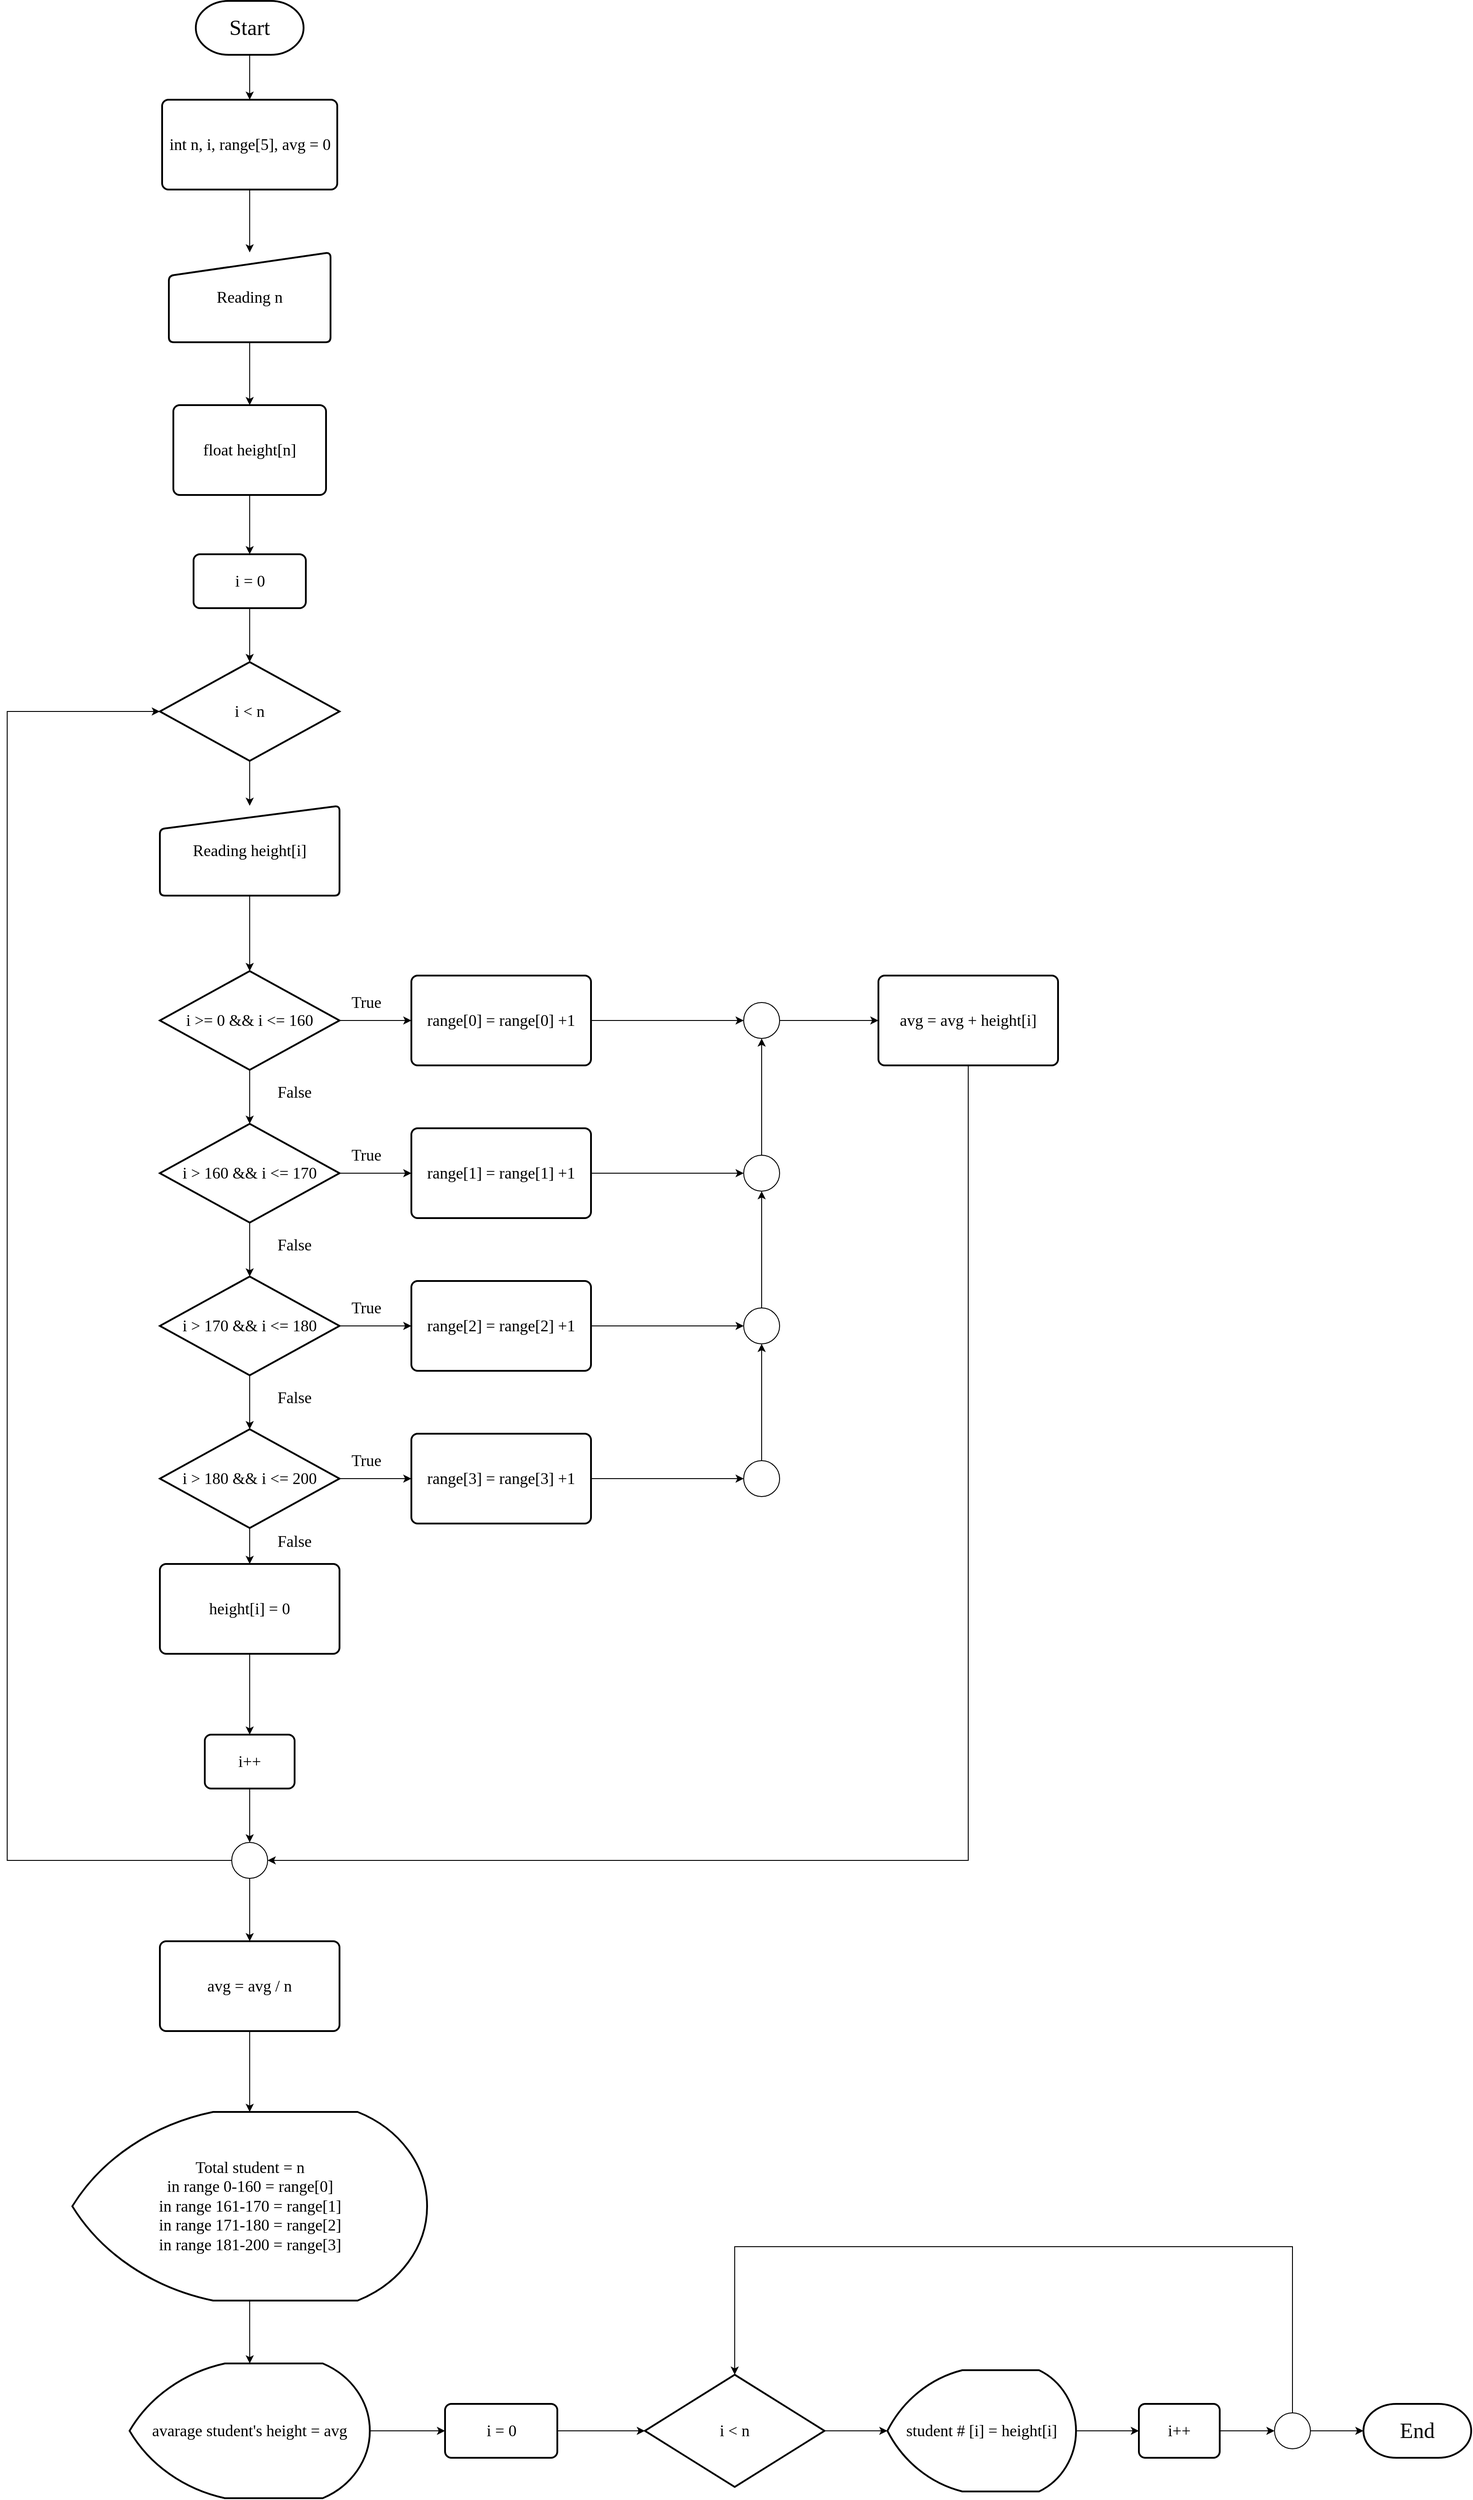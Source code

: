 <mxfile version="20.1.1" type="github">
  <diagram id="wp_xYZn4VHThL3dPTbGy" name="Page-1">
    <mxGraphModel dx="3792" dy="1643" grid="1" gridSize="10" guides="1" tooltips="1" connect="1" arrows="1" fold="1" page="1" pageScale="1" pageWidth="827" pageHeight="1169" math="0" shadow="0">
      <root>
        <mxCell id="0" />
        <mxCell id="1" parent="0" />
        <mxCell id="sDerq0rX48A-iTbsA8gS-17" value="" style="edgeStyle=orthogonalEdgeStyle;rounded=0;orthogonalLoop=1;jettySize=auto;html=1;fontFamily=Kanit;fontSource=https%3A%2F%2Ffonts.googleapis.com%2Fcss%3Ffamily%3DKanit;fontSize=18;" edge="1" parent="1" source="GzxjLerJVdwIG-m4BnVG-1" target="sDerq0rX48A-iTbsA8gS-16">
          <mxGeometry relative="1" as="geometry" />
        </mxCell>
        <mxCell id="GzxjLerJVdwIG-m4BnVG-1" value="&lt;font style=&quot;font-size: 24px;&quot; data-font-src=&quot;https://fonts.googleapis.com/css?family=Kanit&quot; face=&quot;Kanit&quot;&gt;Start&lt;/font&gt;" style="strokeWidth=2;html=1;shape=mxgraph.flowchart.terminator;whiteSpace=wrap;" parent="1" vertex="1">
          <mxGeometry x="20" y="20" width="120" height="60" as="geometry" />
        </mxCell>
        <mxCell id="sDerq0rX48A-iTbsA8gS-19" value="" style="edgeStyle=orthogonalEdgeStyle;rounded=0;orthogonalLoop=1;jettySize=auto;html=1;fontFamily=Kanit;fontSource=https%3A%2F%2Ffonts.googleapis.com%2Fcss%3Ffamily%3DKanit;fontSize=18;" edge="1" parent="1" source="sDerq0rX48A-iTbsA8gS-16">
          <mxGeometry relative="1" as="geometry">
            <mxPoint x="80" y="300" as="targetPoint" />
          </mxGeometry>
        </mxCell>
        <mxCell id="sDerq0rX48A-iTbsA8gS-16" value="int n, i, range[5], avg = 0" style="rounded=1;whiteSpace=wrap;html=1;absoluteArcSize=1;arcSize=14;strokeWidth=2;fontFamily=Kanit;fontSource=https%3A%2F%2Ffonts.googleapis.com%2Fcss%3Ffamily%3DKanit;fontSize=18;" vertex="1" parent="1">
          <mxGeometry x="-17.5" y="130" width="195" height="100" as="geometry" />
        </mxCell>
        <mxCell id="sDerq0rX48A-iTbsA8gS-22" value="" style="edgeStyle=orthogonalEdgeStyle;rounded=0;orthogonalLoop=1;jettySize=auto;html=1;fontFamily=Kanit;fontSource=https%3A%2F%2Ffonts.googleapis.com%2Fcss%3Ffamily%3DKanit;fontSize=18;" edge="1" parent="1" source="sDerq0rX48A-iTbsA8gS-20" target="sDerq0rX48A-iTbsA8gS-21">
          <mxGeometry relative="1" as="geometry" />
        </mxCell>
        <mxCell id="sDerq0rX48A-iTbsA8gS-20" value="Reading n" style="html=1;strokeWidth=2;shape=manualInput;whiteSpace=wrap;rounded=1;size=26;arcSize=11;fontFamily=Kanit;fontSource=https%3A%2F%2Ffonts.googleapis.com%2Fcss%3Ffamily%3DKanit;fontSize=18;" vertex="1" parent="1">
          <mxGeometry x="-10" y="300" width="180" height="100" as="geometry" />
        </mxCell>
        <mxCell id="sDerq0rX48A-iTbsA8gS-24" value="" style="edgeStyle=orthogonalEdgeStyle;rounded=0;orthogonalLoop=1;jettySize=auto;html=1;fontFamily=Kanit;fontSource=https%3A%2F%2Ffonts.googleapis.com%2Fcss%3Ffamily%3DKanit;fontSize=18;" edge="1" parent="1" source="sDerq0rX48A-iTbsA8gS-21" target="sDerq0rX48A-iTbsA8gS-23">
          <mxGeometry relative="1" as="geometry" />
        </mxCell>
        <mxCell id="sDerq0rX48A-iTbsA8gS-21" value="float height[n]" style="rounded=1;whiteSpace=wrap;html=1;absoluteArcSize=1;arcSize=14;strokeWidth=2;fontFamily=Kanit;fontSource=https%3A%2F%2Ffonts.googleapis.com%2Fcss%3Ffamily%3DKanit;fontSize=18;" vertex="1" parent="1">
          <mxGeometry x="-5" y="470" width="170" height="100" as="geometry" />
        </mxCell>
        <mxCell id="sDerq0rX48A-iTbsA8gS-28" value="" style="edgeStyle=orthogonalEdgeStyle;rounded=0;orthogonalLoop=1;jettySize=auto;html=1;fontFamily=Kanit;fontSource=https%3A%2F%2Ffonts.googleapis.com%2Fcss%3Ffamily%3DKanit;fontSize=18;" edge="1" parent="1" source="sDerq0rX48A-iTbsA8gS-23" target="sDerq0rX48A-iTbsA8gS-27">
          <mxGeometry relative="1" as="geometry" />
        </mxCell>
        <mxCell id="sDerq0rX48A-iTbsA8gS-23" value="i = 0" style="rounded=1;whiteSpace=wrap;html=1;absoluteArcSize=1;arcSize=14;strokeWidth=2;fontFamily=Kanit;fontSource=https%3A%2F%2Ffonts.googleapis.com%2Fcss%3Ffamily%3DKanit;fontSize=18;" vertex="1" parent="1">
          <mxGeometry x="17.5" y="636" width="125" height="60" as="geometry" />
        </mxCell>
        <mxCell id="sDerq0rX48A-iTbsA8gS-31" value="" style="edgeStyle=orthogonalEdgeStyle;rounded=0;orthogonalLoop=1;jettySize=auto;html=1;fontFamily=Kanit;fontSource=https%3A%2F%2Ffonts.googleapis.com%2Fcss%3Ffamily%3DKanit;fontSize=18;" edge="1" parent="1" source="sDerq0rX48A-iTbsA8gS-27" target="sDerq0rX48A-iTbsA8gS-30">
          <mxGeometry relative="1" as="geometry" />
        </mxCell>
        <mxCell id="sDerq0rX48A-iTbsA8gS-27" value="i &amp;lt; n" style="strokeWidth=2;html=1;shape=mxgraph.flowchart.decision;whiteSpace=wrap;fontFamily=Kanit;fontSource=https%3A%2F%2Ffonts.googleapis.com%2Fcss%3Ffamily%3DKanit;fontSize=18;" vertex="1" parent="1">
          <mxGeometry x="-20" y="756" width="200" height="110" as="geometry" />
        </mxCell>
        <mxCell id="sDerq0rX48A-iTbsA8gS-34" value="" style="edgeStyle=orthogonalEdgeStyle;rounded=0;orthogonalLoop=1;jettySize=auto;html=1;fontFamily=Kanit;fontSource=https%3A%2F%2Ffonts.googleapis.com%2Fcss%3Ffamily%3DKanit;fontSize=18;" edge="1" parent="1" source="sDerq0rX48A-iTbsA8gS-30">
          <mxGeometry relative="1" as="geometry">
            <mxPoint x="80" y="1100" as="targetPoint" />
          </mxGeometry>
        </mxCell>
        <mxCell id="sDerq0rX48A-iTbsA8gS-30" value="Reading height[i]" style="html=1;strokeWidth=2;shape=manualInput;whiteSpace=wrap;rounded=1;size=26;arcSize=11;fontFamily=Kanit;fontSource=https%3A%2F%2Ffonts.googleapis.com%2Fcss%3Ffamily%3DKanit;fontSize=18;" vertex="1" parent="1">
          <mxGeometry x="-20" y="916" width="200" height="100" as="geometry" />
        </mxCell>
        <mxCell id="sDerq0rX48A-iTbsA8gS-44" value="" style="edgeStyle=orthogonalEdgeStyle;rounded=0;orthogonalLoop=1;jettySize=auto;html=1;fontFamily=Kanit;fontSource=https%3A%2F%2Ffonts.googleapis.com%2Fcss%3Ffamily%3DKanit;fontSize=18;" edge="1" parent="1" source="sDerq0rX48A-iTbsA8gS-42" target="sDerq0rX48A-iTbsA8gS-43">
          <mxGeometry relative="1" as="geometry" />
        </mxCell>
        <mxCell id="sDerq0rX48A-iTbsA8gS-56" value="" style="edgeStyle=orthogonalEdgeStyle;rounded=0;orthogonalLoop=1;jettySize=auto;html=1;fontFamily=Kanit;fontSource=https%3A%2F%2Ffonts.googleapis.com%2Fcss%3Ffamily%3DKanit;fontSize=18;" edge="1" parent="1" source="sDerq0rX48A-iTbsA8gS-42" target="sDerq0rX48A-iTbsA8gS-49">
          <mxGeometry relative="1" as="geometry" />
        </mxCell>
        <mxCell id="sDerq0rX48A-iTbsA8gS-42" value="i &amp;gt;= 0 &amp;amp;&amp;amp; i &amp;lt;= 160" style="strokeWidth=2;html=1;shape=mxgraph.flowchart.decision;whiteSpace=wrap;fontFamily=Kanit;fontSource=https%3A%2F%2Ffonts.googleapis.com%2Fcss%3Ffamily%3DKanit;fontSize=18;" vertex="1" parent="1">
          <mxGeometry x="-20" y="1100" width="200" height="110" as="geometry" />
        </mxCell>
        <mxCell id="sDerq0rX48A-iTbsA8gS-46" value="" style="edgeStyle=orthogonalEdgeStyle;rounded=0;orthogonalLoop=1;jettySize=auto;html=1;fontFamily=Kanit;fontSource=https%3A%2F%2Ffonts.googleapis.com%2Fcss%3Ffamily%3DKanit;fontSize=18;" edge="1" parent="1" source="sDerq0rX48A-iTbsA8gS-43" target="sDerq0rX48A-iTbsA8gS-45">
          <mxGeometry relative="1" as="geometry" />
        </mxCell>
        <mxCell id="sDerq0rX48A-iTbsA8gS-55" value="" style="edgeStyle=orthogonalEdgeStyle;rounded=0;orthogonalLoop=1;jettySize=auto;html=1;fontFamily=Kanit;fontSource=https%3A%2F%2Ffonts.googleapis.com%2Fcss%3Ffamily%3DKanit;fontSize=18;" edge="1" parent="1" source="sDerq0rX48A-iTbsA8gS-43">
          <mxGeometry relative="1" as="geometry">
            <mxPoint x="260" y="1325" as="targetPoint" />
          </mxGeometry>
        </mxCell>
        <mxCell id="sDerq0rX48A-iTbsA8gS-43" value="i &amp;gt; 160 &amp;amp;&amp;amp; i &amp;lt;= 170" style="strokeWidth=2;html=1;shape=mxgraph.flowchart.decision;whiteSpace=wrap;fontFamily=Kanit;fontSource=https%3A%2F%2Ffonts.googleapis.com%2Fcss%3Ffamily%3DKanit;fontSize=18;" vertex="1" parent="1">
          <mxGeometry x="-20" y="1270" width="200" height="110" as="geometry" />
        </mxCell>
        <mxCell id="sDerq0rX48A-iTbsA8gS-48" value="" style="edgeStyle=orthogonalEdgeStyle;rounded=0;orthogonalLoop=1;jettySize=auto;html=1;fontFamily=Kanit;fontSource=https%3A%2F%2Ffonts.googleapis.com%2Fcss%3Ffamily%3DKanit;fontSize=18;" edge="1" parent="1" source="sDerq0rX48A-iTbsA8gS-45" target="sDerq0rX48A-iTbsA8gS-47">
          <mxGeometry relative="1" as="geometry" />
        </mxCell>
        <mxCell id="sDerq0rX48A-iTbsA8gS-54" value="" style="edgeStyle=orthogonalEdgeStyle;rounded=0;orthogonalLoop=1;jettySize=auto;html=1;fontFamily=Kanit;fontSource=https%3A%2F%2Ffonts.googleapis.com%2Fcss%3Ffamily%3DKanit;fontSize=18;" edge="1" parent="1" source="sDerq0rX48A-iTbsA8gS-45">
          <mxGeometry relative="1" as="geometry">
            <mxPoint x="260" y="1495" as="targetPoint" />
          </mxGeometry>
        </mxCell>
        <mxCell id="sDerq0rX48A-iTbsA8gS-45" value="i &amp;gt; 170 &amp;amp;&amp;amp; i &amp;lt;= 180" style="strokeWidth=2;html=1;shape=mxgraph.flowchart.decision;whiteSpace=wrap;fontFamily=Kanit;fontSource=https%3A%2F%2Ffonts.googleapis.com%2Fcss%3Ffamily%3DKanit;fontSize=18;" vertex="1" parent="1">
          <mxGeometry x="-20" y="1440" width="200" height="110" as="geometry" />
        </mxCell>
        <mxCell id="sDerq0rX48A-iTbsA8gS-53" value="" style="edgeStyle=orthogonalEdgeStyle;rounded=0;orthogonalLoop=1;jettySize=auto;html=1;fontFamily=Kanit;fontSource=https%3A%2F%2Ffonts.googleapis.com%2Fcss%3Ffamily%3DKanit;fontSize=18;" edge="1" parent="1" source="sDerq0rX48A-iTbsA8gS-47">
          <mxGeometry relative="1" as="geometry">
            <mxPoint x="260" y="1665" as="targetPoint" />
          </mxGeometry>
        </mxCell>
        <mxCell id="sDerq0rX48A-iTbsA8gS-75" value="" style="edgeStyle=orthogonalEdgeStyle;rounded=0;orthogonalLoop=1;jettySize=auto;html=1;fontFamily=Kanit;fontSource=https%3A%2F%2Ffonts.googleapis.com%2Fcss%3Ffamily%3DKanit;fontSize=18;" edge="1" parent="1" source="sDerq0rX48A-iTbsA8gS-47" target="sDerq0rX48A-iTbsA8gS-74">
          <mxGeometry relative="1" as="geometry" />
        </mxCell>
        <mxCell id="sDerq0rX48A-iTbsA8gS-47" value="i &amp;gt; 180 &amp;amp;&amp;amp; i &amp;lt;= 200" style="strokeWidth=2;html=1;shape=mxgraph.flowchart.decision;whiteSpace=wrap;fontFamily=Kanit;fontSource=https%3A%2F%2Ffonts.googleapis.com%2Fcss%3Ffamily%3DKanit;fontSize=18;" vertex="1" parent="1">
          <mxGeometry x="-20" y="1610" width="200" height="110" as="geometry" />
        </mxCell>
        <mxCell id="sDerq0rX48A-iTbsA8gS-68" style="edgeStyle=orthogonalEdgeStyle;rounded=0;orthogonalLoop=1;jettySize=auto;html=1;entryX=0;entryY=0.5;entryDx=0;entryDy=0;entryPerimeter=0;fontFamily=Kanit;fontSource=https%3A%2F%2Ffonts.googleapis.com%2Fcss%3Ffamily%3DKanit;fontSize=18;" edge="1" parent="1" source="sDerq0rX48A-iTbsA8gS-49" target="sDerq0rX48A-iTbsA8gS-60">
          <mxGeometry relative="1" as="geometry" />
        </mxCell>
        <mxCell id="sDerq0rX48A-iTbsA8gS-49" value="range[0] = range[0] +1" style="rounded=1;whiteSpace=wrap;html=1;absoluteArcSize=1;arcSize=14;strokeWidth=2;fontFamily=Kanit;fontSource=https%3A%2F%2Ffonts.googleapis.com%2Fcss%3Ffamily%3DKanit;fontSize=18;" vertex="1" parent="1">
          <mxGeometry x="260" y="1105" width="200" height="100" as="geometry" />
        </mxCell>
        <mxCell id="sDerq0rX48A-iTbsA8gS-70" style="edgeStyle=orthogonalEdgeStyle;rounded=0;orthogonalLoop=1;jettySize=auto;html=1;entryX=0;entryY=0.5;entryDx=0;entryDy=0;entryPerimeter=0;fontFamily=Kanit;fontSource=https%3A%2F%2Ffonts.googleapis.com%2Fcss%3Ffamily%3DKanit;fontSize=18;" edge="1" parent="1" source="sDerq0rX48A-iTbsA8gS-57" target="sDerq0rX48A-iTbsA8gS-63">
          <mxGeometry relative="1" as="geometry" />
        </mxCell>
        <mxCell id="sDerq0rX48A-iTbsA8gS-57" value="range[2] = range[2] +1" style="rounded=1;whiteSpace=wrap;html=1;absoluteArcSize=1;arcSize=14;strokeWidth=2;fontFamily=Kanit;fontSource=https%3A%2F%2Ffonts.googleapis.com%2Fcss%3Ffamily%3DKanit;fontSize=18;" vertex="1" parent="1">
          <mxGeometry x="260" y="1445" width="200" height="100" as="geometry" />
        </mxCell>
        <mxCell id="sDerq0rX48A-iTbsA8gS-69" style="edgeStyle=orthogonalEdgeStyle;rounded=0;orthogonalLoop=1;jettySize=auto;html=1;entryX=0;entryY=0.5;entryDx=0;entryDy=0;entryPerimeter=0;fontFamily=Kanit;fontSource=https%3A%2F%2Ffonts.googleapis.com%2Fcss%3Ffamily%3DKanit;fontSize=18;" edge="1" parent="1" source="sDerq0rX48A-iTbsA8gS-58" target="sDerq0rX48A-iTbsA8gS-62">
          <mxGeometry relative="1" as="geometry" />
        </mxCell>
        <mxCell id="sDerq0rX48A-iTbsA8gS-58" value="range[1] = range[1] +1" style="rounded=1;whiteSpace=wrap;html=1;absoluteArcSize=1;arcSize=14;strokeWidth=2;fontFamily=Kanit;fontSource=https%3A%2F%2Ffonts.googleapis.com%2Fcss%3Ffamily%3DKanit;fontSize=18;" vertex="1" parent="1">
          <mxGeometry x="260" y="1275" width="200" height="100" as="geometry" />
        </mxCell>
        <mxCell id="sDerq0rX48A-iTbsA8gS-71" style="edgeStyle=orthogonalEdgeStyle;rounded=0;orthogonalLoop=1;jettySize=auto;html=1;entryX=0;entryY=0.5;entryDx=0;entryDy=0;entryPerimeter=0;fontFamily=Kanit;fontSource=https%3A%2F%2Ffonts.googleapis.com%2Fcss%3Ffamily%3DKanit;fontSize=18;" edge="1" parent="1" source="sDerq0rX48A-iTbsA8gS-59" target="sDerq0rX48A-iTbsA8gS-64">
          <mxGeometry relative="1" as="geometry" />
        </mxCell>
        <mxCell id="sDerq0rX48A-iTbsA8gS-59" value="range[3] = range[3] +1" style="rounded=1;whiteSpace=wrap;html=1;absoluteArcSize=1;arcSize=14;strokeWidth=2;fontFamily=Kanit;fontSource=https%3A%2F%2Ffonts.googleapis.com%2Fcss%3Ffamily%3DKanit;fontSize=18;" vertex="1" parent="1">
          <mxGeometry x="260" y="1615" width="200" height="100" as="geometry" />
        </mxCell>
        <mxCell id="sDerq0rX48A-iTbsA8gS-73" value="" style="edgeStyle=orthogonalEdgeStyle;rounded=0;orthogonalLoop=1;jettySize=auto;html=1;fontFamily=Kanit;fontSource=https%3A%2F%2Ffonts.googleapis.com%2Fcss%3Ffamily%3DKanit;fontSize=18;" edge="1" parent="1" source="sDerq0rX48A-iTbsA8gS-60" target="sDerq0rX48A-iTbsA8gS-72">
          <mxGeometry relative="1" as="geometry" />
        </mxCell>
        <mxCell id="sDerq0rX48A-iTbsA8gS-60" value="" style="verticalLabelPosition=bottom;verticalAlign=top;html=1;shape=mxgraph.flowchart.on-page_reference;fontFamily=Kanit;fontSource=https%3A%2F%2Ffonts.googleapis.com%2Fcss%3Ffamily%3DKanit;fontSize=18;" vertex="1" parent="1">
          <mxGeometry x="630" y="1135" width="40" height="40" as="geometry" />
        </mxCell>
        <mxCell id="sDerq0rX48A-iTbsA8gS-67" style="edgeStyle=orthogonalEdgeStyle;rounded=0;orthogonalLoop=1;jettySize=auto;html=1;entryX=0.5;entryY=1;entryDx=0;entryDy=0;entryPerimeter=0;fontFamily=Kanit;fontSource=https%3A%2F%2Ffonts.googleapis.com%2Fcss%3Ffamily%3DKanit;fontSize=18;" edge="1" parent="1" source="sDerq0rX48A-iTbsA8gS-62" target="sDerq0rX48A-iTbsA8gS-60">
          <mxGeometry relative="1" as="geometry" />
        </mxCell>
        <mxCell id="sDerq0rX48A-iTbsA8gS-62" value="" style="verticalLabelPosition=bottom;verticalAlign=top;html=1;shape=mxgraph.flowchart.on-page_reference;fontFamily=Kanit;fontSource=https%3A%2F%2Ffonts.googleapis.com%2Fcss%3Ffamily%3DKanit;fontSize=18;" vertex="1" parent="1">
          <mxGeometry x="630" y="1305" width="40" height="40" as="geometry" />
        </mxCell>
        <mxCell id="sDerq0rX48A-iTbsA8gS-66" style="edgeStyle=orthogonalEdgeStyle;rounded=0;orthogonalLoop=1;jettySize=auto;html=1;entryX=0.5;entryY=1;entryDx=0;entryDy=0;entryPerimeter=0;fontFamily=Kanit;fontSource=https%3A%2F%2Ffonts.googleapis.com%2Fcss%3Ffamily%3DKanit;fontSize=18;" edge="1" parent="1" source="sDerq0rX48A-iTbsA8gS-63" target="sDerq0rX48A-iTbsA8gS-62">
          <mxGeometry relative="1" as="geometry" />
        </mxCell>
        <mxCell id="sDerq0rX48A-iTbsA8gS-63" value="" style="verticalLabelPosition=bottom;verticalAlign=top;html=1;shape=mxgraph.flowchart.on-page_reference;fontFamily=Kanit;fontSource=https%3A%2F%2Ffonts.googleapis.com%2Fcss%3Ffamily%3DKanit;fontSize=18;" vertex="1" parent="1">
          <mxGeometry x="630" y="1475" width="40" height="40" as="geometry" />
        </mxCell>
        <mxCell id="sDerq0rX48A-iTbsA8gS-65" style="edgeStyle=orthogonalEdgeStyle;rounded=0;orthogonalLoop=1;jettySize=auto;html=1;entryX=0.5;entryY=1;entryDx=0;entryDy=0;entryPerimeter=0;fontFamily=Kanit;fontSource=https%3A%2F%2Ffonts.googleapis.com%2Fcss%3Ffamily%3DKanit;fontSize=18;" edge="1" parent="1" source="sDerq0rX48A-iTbsA8gS-64" target="sDerq0rX48A-iTbsA8gS-63">
          <mxGeometry relative="1" as="geometry" />
        </mxCell>
        <mxCell id="sDerq0rX48A-iTbsA8gS-64" value="" style="verticalLabelPosition=bottom;verticalAlign=top;html=1;shape=mxgraph.flowchart.on-page_reference;fontFamily=Kanit;fontSource=https%3A%2F%2Ffonts.googleapis.com%2Fcss%3Ffamily%3DKanit;fontSize=18;" vertex="1" parent="1">
          <mxGeometry x="630" y="1645" width="40" height="40" as="geometry" />
        </mxCell>
        <mxCell id="sDerq0rX48A-iTbsA8gS-78" style="edgeStyle=orthogonalEdgeStyle;rounded=0;orthogonalLoop=1;jettySize=auto;html=1;entryX=1;entryY=0.5;entryDx=0;entryDy=0;entryPerimeter=0;fontFamily=Kanit;fontSource=https%3A%2F%2Ffonts.googleapis.com%2Fcss%3Ffamily%3DKanit;fontSize=18;" edge="1" parent="1" source="sDerq0rX48A-iTbsA8gS-72" target="sDerq0rX48A-iTbsA8gS-76">
          <mxGeometry relative="1" as="geometry">
            <Array as="points">
              <mxPoint x="880" y="2090" />
            </Array>
          </mxGeometry>
        </mxCell>
        <mxCell id="sDerq0rX48A-iTbsA8gS-72" value="avg = avg + height[i]" style="rounded=1;whiteSpace=wrap;html=1;absoluteArcSize=1;arcSize=14;strokeWidth=2;fontFamily=Kanit;fontSource=https%3A%2F%2Ffonts.googleapis.com%2Fcss%3Ffamily%3DKanit;fontSize=18;" vertex="1" parent="1">
          <mxGeometry x="780" y="1105" width="200" height="100" as="geometry" />
        </mxCell>
        <mxCell id="sDerq0rX48A-iTbsA8gS-81" value="" style="edgeStyle=orthogonalEdgeStyle;rounded=0;orthogonalLoop=1;jettySize=auto;html=1;fontFamily=Kanit;fontSource=https%3A%2F%2Ffonts.googleapis.com%2Fcss%3Ffamily%3DKanit;fontSize=18;" edge="1" parent="1" source="sDerq0rX48A-iTbsA8gS-74" target="sDerq0rX48A-iTbsA8gS-80">
          <mxGeometry relative="1" as="geometry" />
        </mxCell>
        <mxCell id="sDerq0rX48A-iTbsA8gS-74" value="height[i] = 0" style="rounded=1;whiteSpace=wrap;html=1;absoluteArcSize=1;arcSize=14;strokeWidth=2;fontFamily=Kanit;fontSource=https%3A%2F%2Ffonts.googleapis.com%2Fcss%3Ffamily%3DKanit;fontSize=18;" vertex="1" parent="1">
          <mxGeometry x="-20" y="1760" width="200" height="100" as="geometry" />
        </mxCell>
        <mxCell id="sDerq0rX48A-iTbsA8gS-83" style="edgeStyle=orthogonalEdgeStyle;rounded=0;orthogonalLoop=1;jettySize=auto;html=1;entryX=0;entryY=0.5;entryDx=0;entryDy=0;entryPerimeter=0;fontFamily=Kanit;fontSource=https%3A%2F%2Ffonts.googleapis.com%2Fcss%3Ffamily%3DKanit;fontSize=18;" edge="1" parent="1" source="sDerq0rX48A-iTbsA8gS-76" target="sDerq0rX48A-iTbsA8gS-27">
          <mxGeometry relative="1" as="geometry">
            <Array as="points">
              <mxPoint x="-190" y="2090" />
              <mxPoint x="-190" y="811" />
            </Array>
          </mxGeometry>
        </mxCell>
        <mxCell id="sDerq0rX48A-iTbsA8gS-98" value="" style="edgeStyle=orthogonalEdgeStyle;rounded=0;orthogonalLoop=1;jettySize=auto;html=1;fontFamily=Kanit;fontSource=https%3A%2F%2Ffonts.googleapis.com%2Fcss%3Ffamily%3DKanit;fontSize=18;" edge="1" parent="1" source="sDerq0rX48A-iTbsA8gS-76" target="sDerq0rX48A-iTbsA8gS-96">
          <mxGeometry relative="1" as="geometry" />
        </mxCell>
        <mxCell id="sDerq0rX48A-iTbsA8gS-76" value="" style="verticalLabelPosition=bottom;verticalAlign=top;html=1;shape=mxgraph.flowchart.on-page_reference;fontFamily=Kanit;fontSource=https%3A%2F%2Ffonts.googleapis.com%2Fcss%3Ffamily%3DKanit;fontSize=18;" vertex="1" parent="1">
          <mxGeometry x="60" y="2070" width="40" height="40" as="geometry" />
        </mxCell>
        <mxCell id="sDerq0rX48A-iTbsA8gS-82" value="" style="edgeStyle=orthogonalEdgeStyle;rounded=0;orthogonalLoop=1;jettySize=auto;html=1;fontFamily=Kanit;fontSource=https%3A%2F%2Ffonts.googleapis.com%2Fcss%3Ffamily%3DKanit;fontSize=18;" edge="1" parent="1" source="sDerq0rX48A-iTbsA8gS-80" target="sDerq0rX48A-iTbsA8gS-76">
          <mxGeometry relative="1" as="geometry" />
        </mxCell>
        <mxCell id="sDerq0rX48A-iTbsA8gS-80" value="i++" style="rounded=1;whiteSpace=wrap;html=1;absoluteArcSize=1;arcSize=14;strokeWidth=2;fontFamily=Kanit;fontSource=https%3A%2F%2Ffonts.googleapis.com%2Fcss%3Ffamily%3DKanit;fontSize=18;" vertex="1" parent="1">
          <mxGeometry x="30" y="1950" width="100" height="60" as="geometry" />
        </mxCell>
        <mxCell id="sDerq0rX48A-iTbsA8gS-84" value="True" style="text;html=1;strokeColor=none;fillColor=none;align=center;verticalAlign=middle;whiteSpace=wrap;rounded=0;fontFamily=Kanit;fontSource=https%3A%2F%2Ffonts.googleapis.com%2Fcss%3Ffamily%3DKanit;fontSize=18;" vertex="1" parent="1">
          <mxGeometry x="180" y="1120" width="60" height="30" as="geometry" />
        </mxCell>
        <mxCell id="sDerq0rX48A-iTbsA8gS-87" value="True" style="text;html=1;strokeColor=none;fillColor=none;align=center;verticalAlign=middle;whiteSpace=wrap;rounded=0;fontFamily=Kanit;fontSource=https%3A%2F%2Ffonts.googleapis.com%2Fcss%3Ffamily%3DKanit;fontSize=18;" vertex="1" parent="1">
          <mxGeometry x="180" y="1290" width="60" height="30" as="geometry" />
        </mxCell>
        <mxCell id="sDerq0rX48A-iTbsA8gS-88" value="True" style="text;html=1;strokeColor=none;fillColor=none;align=center;verticalAlign=middle;whiteSpace=wrap;rounded=0;fontFamily=Kanit;fontSource=https%3A%2F%2Ffonts.googleapis.com%2Fcss%3Ffamily%3DKanit;fontSize=18;" vertex="1" parent="1">
          <mxGeometry x="180" y="1460" width="60" height="30" as="geometry" />
        </mxCell>
        <mxCell id="sDerq0rX48A-iTbsA8gS-89" value="True" style="text;html=1;strokeColor=none;fillColor=none;align=center;verticalAlign=middle;whiteSpace=wrap;rounded=0;fontFamily=Kanit;fontSource=https%3A%2F%2Ffonts.googleapis.com%2Fcss%3Ffamily%3DKanit;fontSize=18;" vertex="1" parent="1">
          <mxGeometry x="180" y="1630" width="60" height="30" as="geometry" />
        </mxCell>
        <mxCell id="sDerq0rX48A-iTbsA8gS-90" value="False" style="text;html=1;strokeColor=none;fillColor=none;align=center;verticalAlign=middle;whiteSpace=wrap;rounded=0;fontFamily=Kanit;fontSource=https%3A%2F%2Ffonts.googleapis.com%2Fcss%3Ffamily%3DKanit;fontSize=18;" vertex="1" parent="1">
          <mxGeometry x="100" y="1220" width="60" height="30" as="geometry" />
        </mxCell>
        <mxCell id="sDerq0rX48A-iTbsA8gS-91" value="False" style="text;html=1;strokeColor=none;fillColor=none;align=center;verticalAlign=middle;whiteSpace=wrap;rounded=0;fontFamily=Kanit;fontSource=https%3A%2F%2Ffonts.googleapis.com%2Fcss%3Ffamily%3DKanit;fontSize=18;" vertex="1" parent="1">
          <mxGeometry x="100" y="1390" width="60" height="30" as="geometry" />
        </mxCell>
        <mxCell id="sDerq0rX48A-iTbsA8gS-92" value="False" style="text;html=1;strokeColor=none;fillColor=none;align=center;verticalAlign=middle;whiteSpace=wrap;rounded=0;fontFamily=Kanit;fontSource=https%3A%2F%2Ffonts.googleapis.com%2Fcss%3Ffamily%3DKanit;fontSize=18;" vertex="1" parent="1">
          <mxGeometry x="100" y="1560" width="60" height="30" as="geometry" />
        </mxCell>
        <mxCell id="sDerq0rX48A-iTbsA8gS-93" value="False" style="text;html=1;strokeColor=none;fillColor=none;align=center;verticalAlign=middle;whiteSpace=wrap;rounded=0;fontFamily=Kanit;fontSource=https%3A%2F%2Ffonts.googleapis.com%2Fcss%3Ffamily%3DKanit;fontSize=18;" vertex="1" parent="1">
          <mxGeometry x="100" y="1720" width="60" height="30" as="geometry" />
        </mxCell>
        <mxCell id="sDerq0rX48A-iTbsA8gS-101" value="" style="edgeStyle=orthogonalEdgeStyle;rounded=0;orthogonalLoop=1;jettySize=auto;html=1;fontFamily=Kanit;fontSource=https%3A%2F%2Ffonts.googleapis.com%2Fcss%3Ffamily%3DKanit;fontSize=18;" edge="1" parent="1" source="sDerq0rX48A-iTbsA8gS-96" target="sDerq0rX48A-iTbsA8gS-100">
          <mxGeometry relative="1" as="geometry" />
        </mxCell>
        <mxCell id="sDerq0rX48A-iTbsA8gS-96" value="avg = avg / n" style="rounded=1;whiteSpace=wrap;html=1;absoluteArcSize=1;arcSize=14;strokeWidth=2;fontFamily=Kanit;fontSource=https%3A%2F%2Ffonts.googleapis.com%2Fcss%3Ffamily%3DKanit;fontSize=18;" vertex="1" parent="1">
          <mxGeometry x="-20" y="2180" width="200" height="100" as="geometry" />
        </mxCell>
        <mxCell id="sDerq0rX48A-iTbsA8gS-103" value="" style="edgeStyle=orthogonalEdgeStyle;rounded=0;orthogonalLoop=1;jettySize=auto;html=1;fontFamily=Kanit;fontSource=https%3A%2F%2Ffonts.googleapis.com%2Fcss%3Ffamily%3DKanit;fontSize=18;" edge="1" parent="1" source="sDerq0rX48A-iTbsA8gS-100" target="sDerq0rX48A-iTbsA8gS-102">
          <mxGeometry relative="1" as="geometry" />
        </mxCell>
        <mxCell id="sDerq0rX48A-iTbsA8gS-100" value="Total student = n&lt;br&gt;in range 0-160 = range[0]&lt;br&gt;in range 161-170 = range[1]&lt;br&gt;in range 171-180 = range[2]&lt;br&gt;in range 181-200 = range[3]" style="strokeWidth=2;html=1;shape=mxgraph.flowchart.display;whiteSpace=wrap;fontFamily=Kanit;fontSource=https%3A%2F%2Ffonts.googleapis.com%2Fcss%3Ffamily%3DKanit;fontSize=18;" vertex="1" parent="1">
          <mxGeometry x="-117.5" y="2370" width="395" height="210" as="geometry" />
        </mxCell>
        <mxCell id="sDerq0rX48A-iTbsA8gS-106" value="" style="edgeStyle=orthogonalEdgeStyle;rounded=0;orthogonalLoop=1;jettySize=auto;html=1;fontFamily=Kanit;fontSource=https%3A%2F%2Ffonts.googleapis.com%2Fcss%3Ffamily%3DKanit;fontSize=18;" edge="1" parent="1" source="sDerq0rX48A-iTbsA8gS-102" target="sDerq0rX48A-iTbsA8gS-105">
          <mxGeometry relative="1" as="geometry" />
        </mxCell>
        <mxCell id="sDerq0rX48A-iTbsA8gS-102" value="avarage student&#39;s height = avg&lt;br&gt;" style="strokeWidth=2;html=1;shape=mxgraph.flowchart.display;whiteSpace=wrap;fontFamily=Kanit;fontSource=https%3A%2F%2Ffonts.googleapis.com%2Fcss%3Ffamily%3DKanit;fontSize=18;" vertex="1" parent="1">
          <mxGeometry x="-53.75" y="2650" width="267.5" height="150" as="geometry" />
        </mxCell>
        <mxCell id="sDerq0rX48A-iTbsA8gS-108" value="" style="edgeStyle=orthogonalEdgeStyle;rounded=0;orthogonalLoop=1;jettySize=auto;html=1;fontFamily=Kanit;fontSource=https%3A%2F%2Ffonts.googleapis.com%2Fcss%3Ffamily%3DKanit;fontSize=18;" edge="1" parent="1" source="sDerq0rX48A-iTbsA8gS-105" target="sDerq0rX48A-iTbsA8gS-107">
          <mxGeometry relative="1" as="geometry" />
        </mxCell>
        <mxCell id="sDerq0rX48A-iTbsA8gS-105" value="i = 0" style="rounded=1;whiteSpace=wrap;html=1;absoluteArcSize=1;arcSize=14;strokeWidth=2;fontFamily=Kanit;fontSource=https%3A%2F%2Ffonts.googleapis.com%2Fcss%3Ffamily%3DKanit;fontSize=18;" vertex="1" parent="1">
          <mxGeometry x="297.5" y="2695" width="125" height="60" as="geometry" />
        </mxCell>
        <mxCell id="sDerq0rX48A-iTbsA8gS-111" value="" style="edgeStyle=orthogonalEdgeStyle;rounded=0;orthogonalLoop=1;jettySize=auto;html=1;fontFamily=Kanit;fontSource=https%3A%2F%2Ffonts.googleapis.com%2Fcss%3Ffamily%3DKanit;fontSize=18;" edge="1" parent="1" source="sDerq0rX48A-iTbsA8gS-107" target="sDerq0rX48A-iTbsA8gS-110">
          <mxGeometry relative="1" as="geometry" />
        </mxCell>
        <mxCell id="sDerq0rX48A-iTbsA8gS-107" value="i &amp;lt; n" style="strokeWidth=2;html=1;shape=mxgraph.flowchart.decision;whiteSpace=wrap;fontFamily=Kanit;fontSource=https%3A%2F%2Ffonts.googleapis.com%2Fcss%3Ffamily%3DKanit;fontSize=18;" vertex="1" parent="1">
          <mxGeometry x="520" y="2662.5" width="200" height="125" as="geometry" />
        </mxCell>
        <mxCell id="sDerq0rX48A-iTbsA8gS-113" value="" style="edgeStyle=orthogonalEdgeStyle;rounded=0;orthogonalLoop=1;jettySize=auto;html=1;fontFamily=Kanit;fontSource=https%3A%2F%2Ffonts.googleapis.com%2Fcss%3Ffamily%3DKanit;fontSize=18;" edge="1" parent="1" source="sDerq0rX48A-iTbsA8gS-110" target="sDerq0rX48A-iTbsA8gS-112">
          <mxGeometry relative="1" as="geometry" />
        </mxCell>
        <mxCell id="sDerq0rX48A-iTbsA8gS-110" value="student # [i] = height[i]" style="strokeWidth=2;html=1;shape=mxgraph.flowchart.display;whiteSpace=wrap;fontFamily=Kanit;fontSource=https%3A%2F%2Ffonts.googleapis.com%2Fcss%3Ffamily%3DKanit;fontSize=18;" vertex="1" parent="1">
          <mxGeometry x="790" y="2657.5" width="210" height="135" as="geometry" />
        </mxCell>
        <mxCell id="sDerq0rX48A-iTbsA8gS-116" value="" style="edgeStyle=orthogonalEdgeStyle;rounded=0;orthogonalLoop=1;jettySize=auto;html=1;fontFamily=Kanit;fontSource=https%3A%2F%2Ffonts.googleapis.com%2Fcss%3Ffamily%3DKanit;fontSize=18;" edge="1" parent="1" source="sDerq0rX48A-iTbsA8gS-112" target="sDerq0rX48A-iTbsA8gS-115">
          <mxGeometry relative="1" as="geometry" />
        </mxCell>
        <mxCell id="sDerq0rX48A-iTbsA8gS-112" value="i++" style="rounded=1;whiteSpace=wrap;html=1;absoluteArcSize=1;arcSize=14;strokeWidth=2;fontFamily=Kanit;fontSource=https%3A%2F%2Ffonts.googleapis.com%2Fcss%3Ffamily%3DKanit;fontSize=18;" vertex="1" parent="1">
          <mxGeometry x="1070" y="2695" width="90" height="60" as="geometry" />
        </mxCell>
        <mxCell id="sDerq0rX48A-iTbsA8gS-117" style="edgeStyle=orthogonalEdgeStyle;rounded=0;orthogonalLoop=1;jettySize=auto;html=1;entryX=0.5;entryY=0;entryDx=0;entryDy=0;entryPerimeter=0;fontFamily=Kanit;fontSource=https%3A%2F%2Ffonts.googleapis.com%2Fcss%3Ffamily%3DKanit;fontSize=18;" edge="1" parent="1" source="sDerq0rX48A-iTbsA8gS-115" target="sDerq0rX48A-iTbsA8gS-107">
          <mxGeometry relative="1" as="geometry">
            <Array as="points">
              <mxPoint x="1241" y="2520" />
              <mxPoint x="620" y="2520" />
            </Array>
          </mxGeometry>
        </mxCell>
        <mxCell id="sDerq0rX48A-iTbsA8gS-119" value="" style="edgeStyle=orthogonalEdgeStyle;rounded=0;orthogonalLoop=1;jettySize=auto;html=1;fontFamily=Kanit;fontSource=https%3A%2F%2Ffonts.googleapis.com%2Fcss%3Ffamily%3DKanit;fontSize=18;" edge="1" parent="1" source="sDerq0rX48A-iTbsA8gS-115" target="sDerq0rX48A-iTbsA8gS-118">
          <mxGeometry relative="1" as="geometry" />
        </mxCell>
        <mxCell id="sDerq0rX48A-iTbsA8gS-115" value="" style="verticalLabelPosition=bottom;verticalAlign=top;html=1;shape=mxgraph.flowchart.on-page_reference;fontFamily=Kanit;fontSource=https%3A%2F%2Ffonts.googleapis.com%2Fcss%3Ffamily%3DKanit;fontSize=18;" vertex="1" parent="1">
          <mxGeometry x="1221" y="2705" width="40" height="40" as="geometry" />
        </mxCell>
        <mxCell id="sDerq0rX48A-iTbsA8gS-118" value="&lt;font style=&quot;font-size: 24px;&quot; data-font-src=&quot;https://fonts.googleapis.com/css?family=Kanit&quot; face=&quot;Kanit&quot;&gt;End&lt;/font&gt;" style="strokeWidth=2;html=1;shape=mxgraph.flowchart.terminator;whiteSpace=wrap;" vertex="1" parent="1">
          <mxGeometry x="1320" y="2695" width="120" height="60" as="geometry" />
        </mxCell>
      </root>
    </mxGraphModel>
  </diagram>
</mxfile>
